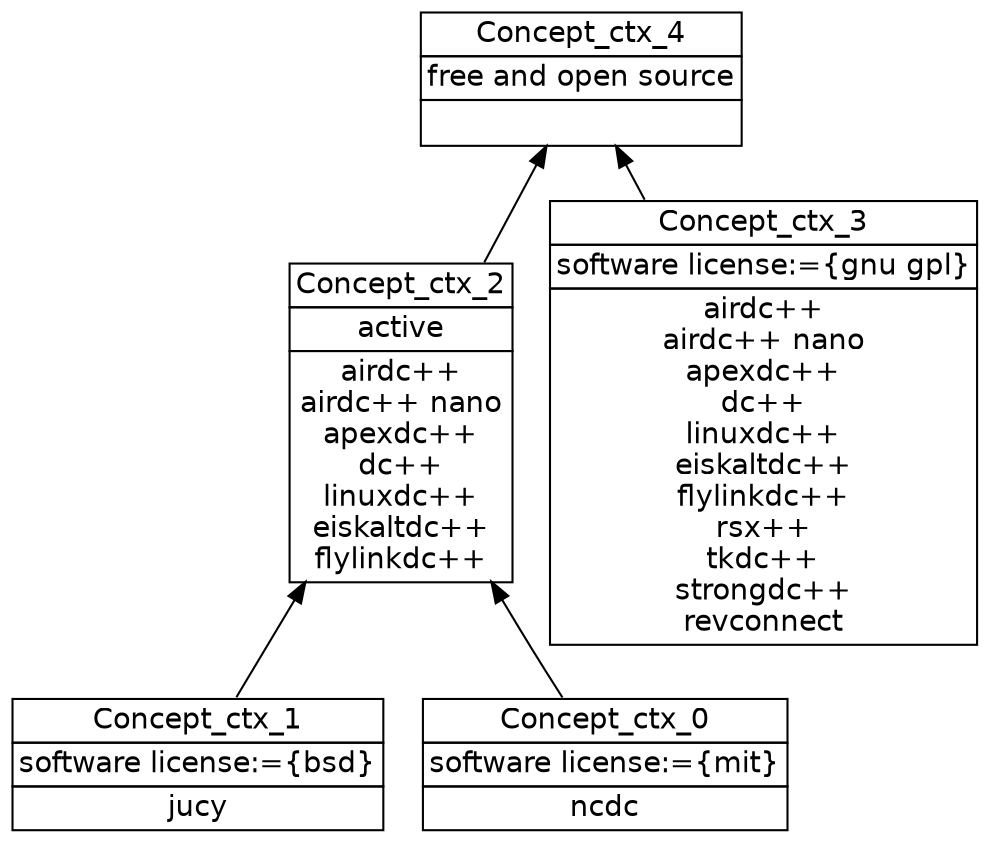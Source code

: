 digraph G { 
	rankdir=BT;
	margin=0;
	node [margin="0.03,0.03",fontname="DejaVu Sans"];
	ranksep=0.3;
	nodesep=0.2;
//graph[label="name:ctx,concept number:5,object number:13,attribute number:5"
2 [shape=none,label=<<table border="0" cellborder="1" cellspacing="0" port="p"><tr><td>Concept_ctx_1</td></tr><tr><td>software license:={bsd}<br/></td></tr><tr><td>jucy<br/></td></tr></table>>];
1 [shape=none,label=<<table border="0" cellborder="1" cellspacing="0" port="p"><tr><td>Concept_ctx_2</td></tr><tr><td>active<br/></td></tr><tr><td>airdc++<br/>airdc++ nano<br/>apexdc++<br/>dc++<br/>linuxdc++<br/>eiskaltdc++<br/>flylinkdc++<br/></td></tr></table>>];
3 [shape=none,label=<<table border="0" cellborder="1" cellspacing="0" port="p"><tr><td>Concept_ctx_3</td></tr><tr><td>software license:={gnu gpl}<br/></td></tr><tr><td>airdc++<br/>airdc++ nano<br/>apexdc++<br/>dc++<br/>linuxdc++<br/>eiskaltdc++<br/>flylinkdc++<br/>rsx++<br/>tkdc++<br/>strongdc++<br/>revconnect<br/></td></tr></table>>];
0 [shape=none,label=<<table border="0" cellborder="1" cellspacing="0" port="p"><tr><td>Concept_ctx_4</td></tr><tr><td>free and open source<br/></td></tr><tr><td><br/></td></tr></table>>];
4 [shape=none,label=<<table border="0" cellborder="1" cellspacing="0" port="p"><tr><td>Concept_ctx_0</td></tr><tr><td>software license:={mit}<br/></td></tr><tr><td>ncdc<br/></td></tr></table>>];
	2:p -> 1:p
	4:p -> 1:p
	3:p -> 0:p
	1:p -> 0:p
}